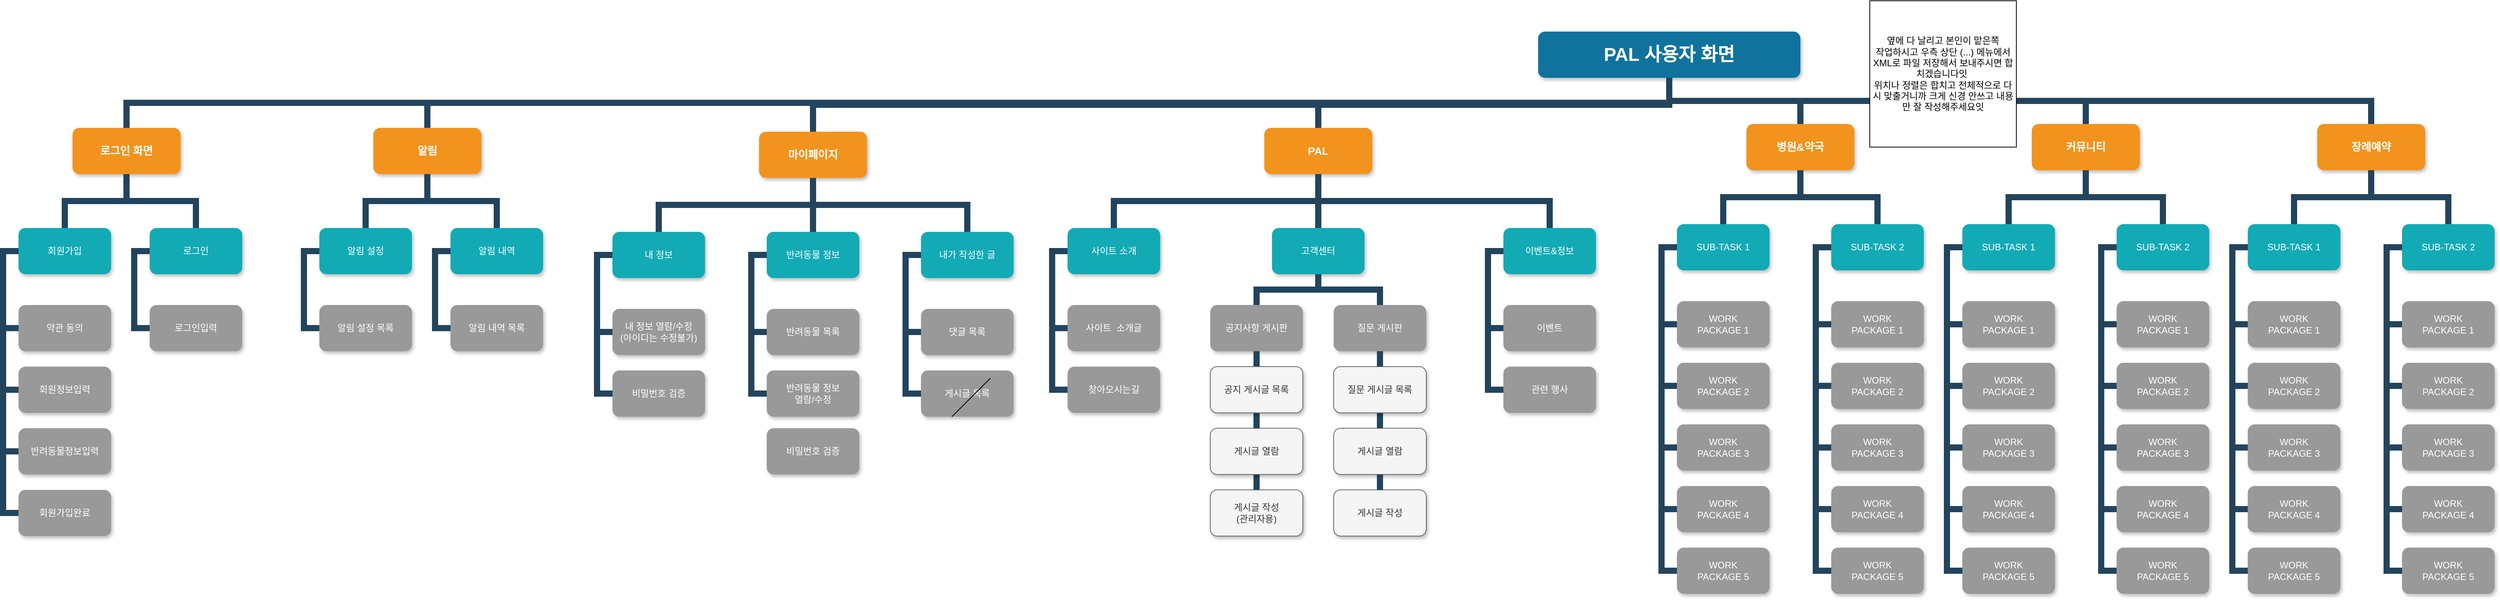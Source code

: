 <mxfile version="24.4.13" type="github">
  <diagram name="Page-1" id="64c3da0e-402f-94eb-ee01-a36477274f13">
    <mxGraphModel dx="4049" dy="1137" grid="1" gridSize="10" guides="1" tooltips="1" connect="1" arrows="1" fold="1" page="1" pageScale="1" pageWidth="2000" pageHeight="1000" background="none" math="0" shadow="0">
      <root>
        <mxCell id="0" />
        <mxCell id="1" parent="0" />
        <mxCell id="2" value="PAL 사용자 화면" style="whiteSpace=wrap;rounded=1;shadow=1;fillColor=#10739E;strokeColor=none;fontColor=#FFFFFF;fontStyle=1;fontSize=24" parent="1" vertex="1">
          <mxGeometry x="1000" y="50" width="340" height="60" as="geometry" />
        </mxCell>
        <mxCell id="3" value="알림" style="whiteSpace=wrap;rounded=1;fillColor=#F2931E;strokeColor=none;shadow=1;fontColor=#FFFFFF;fontStyle=1;fontSize=14" parent="1" vertex="1">
          <mxGeometry x="-510" y="175.0" width="140" height="60" as="geometry" />
        </mxCell>
        <mxCell id="4" value="PAL" style="whiteSpace=wrap;rounded=1;fillColor=#F2931E;strokeColor=none;shadow=1;fontColor=#FFFFFF;fontStyle=1;fontSize=14" parent="1" vertex="1">
          <mxGeometry x="645" y="175.0" width="140" height="60" as="geometry" />
        </mxCell>
        <mxCell id="5" value="마이페이지" style="whiteSpace=wrap;rounded=1;fillColor=#F2931E;strokeColor=none;shadow=1;fontColor=#FFFFFF;fontStyle=1;fontSize=14" parent="1" vertex="1">
          <mxGeometry x="-10" y="180.0" width="140" height="60" as="geometry" />
        </mxCell>
        <mxCell id="6" value="병원&amp;약국" style="whiteSpace=wrap;rounded=1;fillColor=#F2931E;strokeColor=none;shadow=1;fontColor=#FFFFFF;fontStyle=1;fontSize=14" parent="1" vertex="1">
          <mxGeometry x="1270" y="170.0" width="140" height="60" as="geometry" />
        </mxCell>
        <mxCell id="7" value="커뮤니티" style="whiteSpace=wrap;rounded=1;fillColor=#F2931E;strokeColor=none;shadow=1;fontColor=#FFFFFF;fontStyle=1;fontSize=14" parent="1" vertex="1">
          <mxGeometry x="1640" y="170.0" width="140" height="60" as="geometry" />
        </mxCell>
        <mxCell id="8" value="장례예약" style="whiteSpace=wrap;rounded=1;fillColor=#F2931E;strokeColor=none;shadow=1;fontColor=#FFFFFF;fontStyle=1;fontSize=14" parent="1" vertex="1">
          <mxGeometry x="2010" y="170.0" width="140" height="60" as="geometry" />
        </mxCell>
        <mxCell id="10" value="알림 설정" style="whiteSpace=wrap;rounded=1;fillColor=#12AAB5;strokeColor=none;shadow=1;fontColor=#FFFFFF;" parent="1" vertex="1">
          <mxGeometry x="-580" y="305.0" width="120" height="60" as="geometry" />
        </mxCell>
        <mxCell id="12" value="알림 내역" style="whiteSpace=wrap;rounded=1;fillColor=#12AAB5;strokeColor=none;shadow=1;fontColor=#FFFFFF;" parent="1" vertex="1">
          <mxGeometry x="-410" y="305.0" width="120" height="60" as="geometry" />
        </mxCell>
        <mxCell id="23" value="알림 설정 목록" style="whiteSpace=wrap;rounded=1;fillColor=#999999;strokeColor=none;shadow=1;fontColor=#FFFFFF;fontStyle=0" parent="1" vertex="1">
          <mxGeometry x="-580" y="405.0" width="120" height="60" as="geometry" />
        </mxCell>
        <mxCell id="38" value="알림 내역 목록" style="whiteSpace=wrap;rounded=1;fillColor=#999999;strokeColor=none;shadow=1;fontColor=#FFFFFF;fontStyle=0" parent="1" vertex="1">
          <mxGeometry x="-410.0" y="405.0" width="120" height="60" as="geometry" />
        </mxCell>
        <mxCell id="43" value="사이트 소개" style="whiteSpace=wrap;rounded=1;fillColor=#12AAB5;strokeColor=none;shadow=1;fontColor=#FFFFFF;" parent="1" vertex="1">
          <mxGeometry x="390.0" y="305.0" width="120" height="60" as="geometry" />
        </mxCell>
        <mxCell id="4oqqYdqps3x5YQkpSLWu-276" style="edgeStyle=elbowEdgeStyle;rounded=0;orthogonalLoop=1;jettySize=auto;html=1;exitX=0.5;exitY=1;exitDx=0;exitDy=0;entryX=0.5;entryY=0;entryDx=0;entryDy=0;fontSize=11;startSize=8;endSize=8;strokeColor=#23445D;strokeWidth=8;align=center;verticalAlign=middle;fontFamily=Helvetica;fontColor=#000000;labelBackgroundColor=default;elbow=vertical;endArrow=none;endFill=0;" edge="1" parent="1" source="44" target="50">
          <mxGeometry relative="1" as="geometry" />
        </mxCell>
        <mxCell id="44" value="고객센터" style="whiteSpace=wrap;rounded=1;fillColor=#12AAB5;strokeColor=none;shadow=1;fontColor=#FFFFFF;" parent="1" vertex="1">
          <mxGeometry x="655.0" y="305.0" width="120" height="60" as="geometry" />
        </mxCell>
        <mxCell id="45" value="사이트  소개글" style="whiteSpace=wrap;rounded=1;fillColor=#999999;strokeColor=none;shadow=1;fontColor=#FFFFFF;fontStyle=0" parent="1" vertex="1">
          <mxGeometry x="390.0" y="405.0" width="120" height="60" as="geometry" />
        </mxCell>
        <mxCell id="46" value="찾아오시는길" style="whiteSpace=wrap;rounded=1;fillColor=#999999;strokeColor=none;shadow=1;fontColor=#FFFFFF;fontStyle=0" parent="1" vertex="1">
          <mxGeometry x="390.0" y="485.0" width="120" height="60" as="geometry" />
        </mxCell>
        <mxCell id="50" value="공지사항 게시판" style="whiteSpace=wrap;rounded=1;fillColor=#999999;strokeColor=none;shadow=1;fontColor=#FFFFFF;fontStyle=0" parent="1" vertex="1">
          <mxGeometry x="575.0" y="405.0" width="120" height="60" as="geometry" />
        </mxCell>
        <mxCell id="52" value="게시글 작성&#xa;(관리자용)" style="whiteSpace=wrap;rounded=1;fillColor=#f5f5f5;strokeColor=#666666;shadow=1;fontColor=#333333;fontStyle=0" parent="1" vertex="1">
          <mxGeometry x="575.0" y="645.0" width="120" height="60" as="geometry" />
        </mxCell>
        <mxCell id="103" value="" style="edgeStyle=elbowEdgeStyle;elbow=vertical;rounded=0;fontColor=#000000;endArrow=none;endFill=0;strokeWidth=8;strokeColor=#23445D;" parent="1" source="3" target="10" edge="1">
          <mxGeometry width="100" height="100" relative="1" as="geometry">
            <mxPoint x="-450" y="295" as="sourcePoint" />
            <mxPoint x="-350" y="195" as="targetPoint" />
          </mxGeometry>
        </mxCell>
        <mxCell id="104" value="" style="edgeStyle=elbowEdgeStyle;elbow=vertical;rounded=0;fontColor=#000000;endArrow=none;endFill=0;strokeWidth=8;strokeColor=#23445D;" parent="1" source="3" target="12" edge="1">
          <mxGeometry width="100" height="100" relative="1" as="geometry">
            <mxPoint x="-110" y="295" as="sourcePoint" />
            <mxPoint x="-10" y="195" as="targetPoint" />
          </mxGeometry>
        </mxCell>
        <mxCell id="105" value="" style="edgeStyle=elbowEdgeStyle;elbow=horizontal;rounded=0;fontColor=#000000;endArrow=none;endFill=0;strokeWidth=8;strokeColor=#23445D;" parent="1" source="10" target="23" edge="1">
          <mxGeometry width="100" height="100" relative="1" as="geometry">
            <mxPoint x="-640" y="485" as="sourcePoint" />
            <mxPoint x="-540" y="385" as="targetPoint" />
            <Array as="points">
              <mxPoint x="-600" y="385" />
            </Array>
          </mxGeometry>
        </mxCell>
        <mxCell id="111" value="" style="edgeStyle=elbowEdgeStyle;elbow=horizontal;rounded=0;fontColor=#000000;endArrow=none;endFill=0;strokeWidth=8;strokeColor=#23445D;exitX=0;exitY=0.5;exitDx=0;exitDy=0;" parent="1" target="38" edge="1" source="12">
          <mxGeometry width="100" height="100" relative="1" as="geometry">
            <mxPoint x="-420" y="335.0" as="sourcePoint" />
            <mxPoint x="-420" y="435.0" as="targetPoint" />
            <Array as="points">
              <mxPoint x="-430" y="385" />
            </Array>
          </mxGeometry>
        </mxCell>
        <mxCell id="116" value="" style="edgeStyle=elbowEdgeStyle;elbow=vertical;rounded=0;fontColor=#000000;endArrow=none;endFill=0;strokeWidth=8;strokeColor=#23445D;" parent="1" source="4" target="43" edge="1">
          <mxGeometry width="100" height="100" relative="1" as="geometry">
            <mxPoint x="190" y="245.0" as="sourcePoint" />
            <mxPoint x="90" y="315" as="targetPoint" />
          </mxGeometry>
        </mxCell>
        <mxCell id="117" value="" style="edgeStyle=elbowEdgeStyle;elbow=vertical;rounded=0;fontColor=#000000;endArrow=none;endFill=0;strokeWidth=8;strokeColor=#23445D;" parent="1" source="4" target="44" edge="1">
          <mxGeometry width="100" height="100" relative="1" as="geometry">
            <mxPoint x="190" y="245.0" as="sourcePoint" />
            <mxPoint x="290" y="315" as="targetPoint" />
          </mxGeometry>
        </mxCell>
        <mxCell id="118" value="" style="edgeStyle=elbowEdgeStyle;elbow=horizontal;rounded=0;fontColor=#000000;endArrow=none;endFill=0;strokeWidth=8;strokeColor=#23445D;" parent="1" source="43" target="45" edge="1">
          <mxGeometry width="100" height="100" relative="1" as="geometry">
            <mxPoint x="370" y="335.0" as="sourcePoint" />
            <mxPoint x="380.0" y="435" as="targetPoint" />
            <Array as="points">
              <mxPoint x="370" y="385" />
            </Array>
          </mxGeometry>
        </mxCell>
        <mxCell id="119" value="" style="edgeStyle=elbowEdgeStyle;elbow=horizontal;rounded=0;fontColor=#000000;endArrow=none;endFill=0;strokeWidth=8;strokeColor=#23445D;" parent="1" source="43" target="46" edge="1">
          <mxGeometry width="100" height="100" relative="1" as="geometry">
            <mxPoint x="380" y="335" as="sourcePoint" />
            <mxPoint x="380.0" y="515" as="targetPoint" />
            <Array as="points">
              <mxPoint x="370" y="425" />
            </Array>
          </mxGeometry>
        </mxCell>
        <mxCell id="133" value="SUB-TASK 1" style="whiteSpace=wrap;rounded=1;fillColor=#12AAB5;strokeColor=none;shadow=1;fontColor=#FFFFFF;" parent="1" vertex="1">
          <mxGeometry x="1180.0" y="300.0" width="120" height="60" as="geometry" />
        </mxCell>
        <mxCell id="134" value="SUB-TASK 2" style="whiteSpace=wrap;rounded=1;fillColor=#12AAB5;strokeColor=none;shadow=1;fontColor=#FFFFFF;" parent="1" vertex="1">
          <mxGeometry x="1380.0" y="300.0" width="120" height="60" as="geometry" />
        </mxCell>
        <mxCell id="135" value="WORK&#xa;PACKAGE 1" style="whiteSpace=wrap;rounded=1;fillColor=#999999;strokeColor=none;shadow=1;fontColor=#FFFFFF;fontStyle=0" parent="1" vertex="1">
          <mxGeometry x="1180.0" y="400.0" width="120" height="60" as="geometry" />
        </mxCell>
        <mxCell id="136" value="WORK&#xa;PACKAGE 2" style="whiteSpace=wrap;rounded=1;fillColor=#999999;strokeColor=none;shadow=1;fontColor=#FFFFFF;fontStyle=0" parent="1" vertex="1">
          <mxGeometry x="1180" y="480.0" width="120" height="60" as="geometry" />
        </mxCell>
        <mxCell id="137" value="WORK&#xa;PACKAGE 3" style="whiteSpace=wrap;rounded=1;fillColor=#999999;strokeColor=none;shadow=1;fontColor=#FFFFFF;fontStyle=0" parent="1" vertex="1">
          <mxGeometry x="1180.0" y="560.0" width="120" height="60" as="geometry" />
        </mxCell>
        <mxCell id="138" value="WORK&#xa;PACKAGE 4" style="whiteSpace=wrap;rounded=1;fillColor=#999999;strokeColor=none;shadow=1;fontColor=#FFFFFF;fontStyle=0" parent="1" vertex="1">
          <mxGeometry x="1180" y="640.0" width="120" height="60" as="geometry" />
        </mxCell>
        <mxCell id="139" value="WORK&#xa;PACKAGE 5" style="whiteSpace=wrap;rounded=1;fillColor=#999999;strokeColor=none;shadow=1;fontColor=#FFFFFF;fontStyle=0" parent="1" vertex="1">
          <mxGeometry x="1180" y="720.0" width="120" height="60" as="geometry" />
        </mxCell>
        <mxCell id="140" value="WORK&#xa;PACKAGE 1" style="whiteSpace=wrap;rounded=1;fillColor=#999999;strokeColor=none;shadow=1;fontColor=#FFFFFF;fontStyle=0" parent="1" vertex="1">
          <mxGeometry x="1380.0" y="400.0" width="120" height="60" as="geometry" />
        </mxCell>
        <mxCell id="141" value="WORK&#xa;PACKAGE 2" style="whiteSpace=wrap;rounded=1;fillColor=#999999;strokeColor=none;shadow=1;fontColor=#FFFFFF;fontStyle=0" parent="1" vertex="1">
          <mxGeometry x="1380.0" y="480.0" width="120" height="60" as="geometry" />
        </mxCell>
        <mxCell id="142" value="WORK&#xa;PACKAGE 3" style="whiteSpace=wrap;rounded=1;fillColor=#999999;strokeColor=none;shadow=1;fontColor=#FFFFFF;fontStyle=0" parent="1" vertex="1">
          <mxGeometry x="1380.0" y="560.0" width="120" height="60" as="geometry" />
        </mxCell>
        <mxCell id="143" value="WORK&#xa;PACKAGE 4" style="whiteSpace=wrap;rounded=1;fillColor=#999999;strokeColor=none;shadow=1;fontColor=#FFFFFF;fontStyle=0" parent="1" vertex="1">
          <mxGeometry x="1380.0" y="640.0" width="120" height="60" as="geometry" />
        </mxCell>
        <mxCell id="144" value="WORK&#xa;PACKAGE 5" style="whiteSpace=wrap;rounded=1;fillColor=#999999;strokeColor=none;shadow=1;fontColor=#FFFFFF;fontStyle=0" parent="1" vertex="1">
          <mxGeometry x="1380.0" y="720.0" width="120" height="60" as="geometry" />
        </mxCell>
        <mxCell id="145" value="" style="edgeStyle=elbowEdgeStyle;elbow=horizontal;rounded=0;fontColor=#000000;endArrow=none;endFill=0;strokeWidth=8;strokeColor=#23445D;" parent="1" source="133" target="135" edge="1">
          <mxGeometry width="100" height="100" relative="1" as="geometry">
            <mxPoint x="1160" y="330.0" as="sourcePoint" />
            <mxPoint x="1170.0" y="430" as="targetPoint" />
            <Array as="points">
              <mxPoint x="1160" y="380" />
            </Array>
          </mxGeometry>
        </mxCell>
        <mxCell id="146" value="" style="edgeStyle=elbowEdgeStyle;elbow=horizontal;rounded=0;fontColor=#000000;endArrow=none;endFill=0;strokeWidth=8;strokeColor=#23445D;" parent="1" source="133" target="136" edge="1">
          <mxGeometry width="100" height="100" relative="1" as="geometry">
            <mxPoint x="1170" y="330" as="sourcePoint" />
            <mxPoint x="1170.0" y="510" as="targetPoint" />
            <Array as="points">
              <mxPoint x="1160" y="420" />
            </Array>
          </mxGeometry>
        </mxCell>
        <mxCell id="147" value="" style="edgeStyle=elbowEdgeStyle;elbow=horizontal;rounded=0;fontColor=#000000;endArrow=none;endFill=0;strokeWidth=8;strokeColor=#23445D;" parent="1" source="133" target="139" edge="1">
          <mxGeometry width="100" height="100" relative="1" as="geometry">
            <mxPoint x="1170" y="330" as="sourcePoint" />
            <mxPoint x="1170" y="750" as="targetPoint" />
            <Array as="points">
              <mxPoint x="1160" y="550" />
            </Array>
          </mxGeometry>
        </mxCell>
        <mxCell id="148" value="" style="edgeStyle=elbowEdgeStyle;elbow=horizontal;rounded=0;fontColor=#000000;endArrow=none;endFill=0;strokeWidth=8;strokeColor=#23445D;" parent="1" source="133" target="138" edge="1">
          <mxGeometry width="100" height="100" relative="1" as="geometry">
            <mxPoint x="1170" y="330" as="sourcePoint" />
            <mxPoint x="1170" y="670" as="targetPoint" />
            <Array as="points">
              <mxPoint x="1160" y="500" />
            </Array>
          </mxGeometry>
        </mxCell>
        <mxCell id="149" value="" style="edgeStyle=elbowEdgeStyle;elbow=horizontal;rounded=0;fontColor=#000000;endArrow=none;endFill=0;strokeWidth=8;strokeColor=#23445D;" parent="1" source="133" target="137" edge="1">
          <mxGeometry width="100" height="100" relative="1" as="geometry">
            <mxPoint x="1170" y="330" as="sourcePoint" />
            <mxPoint x="1170.0" y="590" as="targetPoint" />
            <Array as="points">
              <mxPoint x="1160" y="470" />
            </Array>
          </mxGeometry>
        </mxCell>
        <mxCell id="150" value="" style="edgeStyle=elbowEdgeStyle;elbow=horizontal;rounded=0;fontColor=#000000;endArrow=none;endFill=0;strokeWidth=8;strokeColor=#23445D;" parent="1" source="134" target="140" edge="1">
          <mxGeometry width="100" height="100" relative="1" as="geometry">
            <mxPoint x="1350" y="330.0" as="sourcePoint" />
            <mxPoint x="1360.0" y="430" as="targetPoint" />
            <Array as="points">
              <mxPoint x="1360" y="380" />
            </Array>
          </mxGeometry>
        </mxCell>
        <mxCell id="151" value="" style="edgeStyle=elbowEdgeStyle;elbow=horizontal;rounded=0;fontColor=#000000;endArrow=none;endFill=0;strokeWidth=8;strokeColor=#23445D;" parent="1" source="134" target="141" edge="1">
          <mxGeometry width="100" height="100" relative="1" as="geometry">
            <mxPoint x="1360" y="330" as="sourcePoint" />
            <mxPoint x="1360.0" y="510" as="targetPoint" />
            <Array as="points">
              <mxPoint x="1360" y="420" />
            </Array>
          </mxGeometry>
        </mxCell>
        <mxCell id="152" value="" style="edgeStyle=elbowEdgeStyle;elbow=horizontal;rounded=0;fontColor=#000000;endArrow=none;endFill=0;strokeWidth=8;strokeColor=#23445D;" parent="1" source="134" target="144" edge="1">
          <mxGeometry width="100" height="100" relative="1" as="geometry">
            <mxPoint x="1360" y="330" as="sourcePoint" />
            <mxPoint x="1360" y="750" as="targetPoint" />
            <Array as="points">
              <mxPoint x="1360" y="540" />
            </Array>
          </mxGeometry>
        </mxCell>
        <mxCell id="153" value="" style="edgeStyle=elbowEdgeStyle;elbow=horizontal;rounded=0;fontColor=#000000;endArrow=none;endFill=0;strokeWidth=8;strokeColor=#23445D;" parent="1" source="134" target="143" edge="1">
          <mxGeometry width="100" height="100" relative="1" as="geometry">
            <mxPoint x="1360" y="330" as="sourcePoint" />
            <mxPoint x="1360" y="670" as="targetPoint" />
            <Array as="points">
              <mxPoint x="1360" y="500" />
            </Array>
          </mxGeometry>
        </mxCell>
        <mxCell id="154" value="" style="edgeStyle=elbowEdgeStyle;elbow=horizontal;rounded=0;fontColor=#000000;endArrow=none;endFill=0;strokeWidth=8;strokeColor=#23445D;" parent="1" source="134" target="142" edge="1">
          <mxGeometry width="100" height="100" relative="1" as="geometry">
            <mxPoint x="1360" y="330" as="sourcePoint" />
            <mxPoint x="1360.0" y="590" as="targetPoint" />
            <Array as="points">
              <mxPoint x="1360" y="470" />
            </Array>
          </mxGeometry>
        </mxCell>
        <mxCell id="155" value="SUB-TASK 1" style="whiteSpace=wrap;rounded=1;fillColor=#12AAB5;strokeColor=none;shadow=1;fontColor=#FFFFFF;" parent="1" vertex="1">
          <mxGeometry x="1550.0" y="300.0" width="120" height="60" as="geometry" />
        </mxCell>
        <mxCell id="156" value="SUB-TASK 2" style="whiteSpace=wrap;rounded=1;fillColor=#12AAB5;strokeColor=none;shadow=1;fontColor=#FFFFFF;" parent="1" vertex="1">
          <mxGeometry x="1750.0" y="300.0" width="120" height="60" as="geometry" />
        </mxCell>
        <mxCell id="157" value="WORK&#xa;PACKAGE 1" style="whiteSpace=wrap;rounded=1;fillColor=#999999;strokeColor=none;shadow=1;fontColor=#FFFFFF;fontStyle=0" parent="1" vertex="1">
          <mxGeometry x="1550.0" y="400.0" width="120" height="60" as="geometry" />
        </mxCell>
        <mxCell id="158" value="WORK&#xa;PACKAGE 2" style="whiteSpace=wrap;rounded=1;fillColor=#999999;strokeColor=none;shadow=1;fontColor=#FFFFFF;fontStyle=0" parent="1" vertex="1">
          <mxGeometry x="1550" y="480.0" width="120" height="60" as="geometry" />
        </mxCell>
        <mxCell id="159" value="WORK&#xa;PACKAGE 3" style="whiteSpace=wrap;rounded=1;fillColor=#999999;strokeColor=none;shadow=1;fontColor=#FFFFFF;fontStyle=0" parent="1" vertex="1">
          <mxGeometry x="1550.0" y="560.0" width="120" height="60" as="geometry" />
        </mxCell>
        <mxCell id="160" value="WORK&#xa;PACKAGE 4" style="whiteSpace=wrap;rounded=1;fillColor=#999999;strokeColor=none;shadow=1;fontColor=#FFFFFF;fontStyle=0" parent="1" vertex="1">
          <mxGeometry x="1550" y="640.0" width="120" height="60" as="geometry" />
        </mxCell>
        <mxCell id="161" value="WORK&#xa;PACKAGE 5" style="whiteSpace=wrap;rounded=1;fillColor=#999999;strokeColor=none;shadow=1;fontColor=#FFFFFF;fontStyle=0" parent="1" vertex="1">
          <mxGeometry x="1550" y="720.0" width="120" height="60" as="geometry" />
        </mxCell>
        <mxCell id="162" value="WORK&#xa;PACKAGE 1" style="whiteSpace=wrap;rounded=1;fillColor=#999999;strokeColor=none;shadow=1;fontColor=#FFFFFF;fontStyle=0" parent="1" vertex="1">
          <mxGeometry x="1750.0" y="400.0" width="120" height="60" as="geometry" />
        </mxCell>
        <mxCell id="163" value="WORK&#xa;PACKAGE 2" style="whiteSpace=wrap;rounded=1;fillColor=#999999;strokeColor=none;shadow=1;fontColor=#FFFFFF;fontStyle=0" parent="1" vertex="1">
          <mxGeometry x="1750.0" y="480.0" width="120" height="60" as="geometry" />
        </mxCell>
        <mxCell id="164" value="WORK&#xa;PACKAGE 3" style="whiteSpace=wrap;rounded=1;fillColor=#999999;strokeColor=none;shadow=1;fontColor=#FFFFFF;fontStyle=0" parent="1" vertex="1">
          <mxGeometry x="1750.0" y="560.0" width="120" height="60" as="geometry" />
        </mxCell>
        <mxCell id="165" value="WORK&#xa;PACKAGE 4" style="whiteSpace=wrap;rounded=1;fillColor=#999999;strokeColor=none;shadow=1;fontColor=#FFFFFF;fontStyle=0" parent="1" vertex="1">
          <mxGeometry x="1750.0" y="640.0" width="120" height="60" as="geometry" />
        </mxCell>
        <mxCell id="166" value="WORK&#xa;PACKAGE 5" style="whiteSpace=wrap;rounded=1;fillColor=#999999;strokeColor=none;shadow=1;fontColor=#FFFFFF;fontStyle=0" parent="1" vertex="1">
          <mxGeometry x="1750.0" y="720.0" width="120" height="60" as="geometry" />
        </mxCell>
        <mxCell id="167" value="" style="edgeStyle=elbowEdgeStyle;elbow=horizontal;rounded=0;fontColor=#000000;endArrow=none;endFill=0;strokeWidth=8;strokeColor=#23445D;" parent="1" source="155" target="157" edge="1">
          <mxGeometry width="100" height="100" relative="1" as="geometry">
            <mxPoint x="1530" y="330.0" as="sourcePoint" />
            <mxPoint x="1540.0" y="430.0" as="targetPoint" />
            <Array as="points">
              <mxPoint x="1530" y="380.0" />
            </Array>
          </mxGeometry>
        </mxCell>
        <mxCell id="168" value="" style="edgeStyle=elbowEdgeStyle;elbow=horizontal;rounded=0;fontColor=#000000;endArrow=none;endFill=0;strokeWidth=8;strokeColor=#23445D;" parent="1" source="155" target="158" edge="1">
          <mxGeometry width="100" height="100" relative="1" as="geometry">
            <mxPoint x="1540" y="330.0" as="sourcePoint" />
            <mxPoint x="1540.0" y="510.0" as="targetPoint" />
            <Array as="points">
              <mxPoint x="1530" y="420.0" />
            </Array>
          </mxGeometry>
        </mxCell>
        <mxCell id="169" value="" style="edgeStyle=elbowEdgeStyle;elbow=horizontal;rounded=0;fontColor=#000000;endArrow=none;endFill=0;strokeWidth=8;strokeColor=#23445D;" parent="1" source="155" target="161" edge="1">
          <mxGeometry width="100" height="100" relative="1" as="geometry">
            <mxPoint x="1540" y="330.0" as="sourcePoint" />
            <mxPoint x="1540" y="750.0" as="targetPoint" />
            <Array as="points">
              <mxPoint x="1530" y="550.0" />
            </Array>
          </mxGeometry>
        </mxCell>
        <mxCell id="170" value="" style="edgeStyle=elbowEdgeStyle;elbow=horizontal;rounded=0;fontColor=#000000;endArrow=none;endFill=0;strokeWidth=8;strokeColor=#23445D;" parent="1" source="155" target="160" edge="1">
          <mxGeometry width="100" height="100" relative="1" as="geometry">
            <mxPoint x="1540" y="330.0" as="sourcePoint" />
            <mxPoint x="1540" y="670.0" as="targetPoint" />
            <Array as="points">
              <mxPoint x="1530" y="500.0" />
            </Array>
          </mxGeometry>
        </mxCell>
        <mxCell id="171" value="" style="edgeStyle=elbowEdgeStyle;elbow=horizontal;rounded=0;fontColor=#000000;endArrow=none;endFill=0;strokeWidth=8;strokeColor=#23445D;" parent="1" source="155" target="159" edge="1">
          <mxGeometry width="100" height="100" relative="1" as="geometry">
            <mxPoint x="1540" y="330.0" as="sourcePoint" />
            <mxPoint x="1540.0" y="590.0" as="targetPoint" />
            <Array as="points">
              <mxPoint x="1530" y="470.0" />
            </Array>
          </mxGeometry>
        </mxCell>
        <mxCell id="172" value="" style="edgeStyle=elbowEdgeStyle;elbow=horizontal;rounded=0;fontColor=#000000;endArrow=none;endFill=0;strokeWidth=8;strokeColor=#23445D;" parent="1" source="156" target="162" edge="1">
          <mxGeometry width="100" height="100" relative="1" as="geometry">
            <mxPoint x="1720" y="330.0" as="sourcePoint" />
            <mxPoint x="1730.0" y="430.0" as="targetPoint" />
            <Array as="points">
              <mxPoint x="1730" y="380.0" />
            </Array>
          </mxGeometry>
        </mxCell>
        <mxCell id="173" value="" style="edgeStyle=elbowEdgeStyle;elbow=horizontal;rounded=0;fontColor=#000000;endArrow=none;endFill=0;strokeWidth=8;strokeColor=#23445D;" parent="1" source="156" target="163" edge="1">
          <mxGeometry width="100" height="100" relative="1" as="geometry">
            <mxPoint x="1730" y="330.0" as="sourcePoint" />
            <mxPoint x="1730.0" y="510.0" as="targetPoint" />
            <Array as="points">
              <mxPoint x="1730" y="420.0" />
            </Array>
          </mxGeometry>
        </mxCell>
        <mxCell id="174" value="" style="edgeStyle=elbowEdgeStyle;elbow=horizontal;rounded=0;fontColor=#000000;endArrow=none;endFill=0;strokeWidth=8;strokeColor=#23445D;" parent="1" source="156" target="166" edge="1">
          <mxGeometry width="100" height="100" relative="1" as="geometry">
            <mxPoint x="1730" y="330.0" as="sourcePoint" />
            <mxPoint x="1730" y="750.0" as="targetPoint" />
            <Array as="points">
              <mxPoint x="1730" y="540.0" />
            </Array>
          </mxGeometry>
        </mxCell>
        <mxCell id="175" value="" style="edgeStyle=elbowEdgeStyle;elbow=horizontal;rounded=0;fontColor=#000000;endArrow=none;endFill=0;strokeWidth=8;strokeColor=#23445D;" parent="1" source="156" target="165" edge="1">
          <mxGeometry width="100" height="100" relative="1" as="geometry">
            <mxPoint x="1730" y="330.0" as="sourcePoint" />
            <mxPoint x="1730" y="670.0" as="targetPoint" />
            <Array as="points">
              <mxPoint x="1730" y="500.0" />
            </Array>
          </mxGeometry>
        </mxCell>
        <mxCell id="176" value="" style="edgeStyle=elbowEdgeStyle;elbow=horizontal;rounded=0;fontColor=#000000;endArrow=none;endFill=0;strokeWidth=8;strokeColor=#23445D;" parent="1" source="156" target="164" edge="1">
          <mxGeometry width="100" height="100" relative="1" as="geometry">
            <mxPoint x="1730" y="330.0" as="sourcePoint" />
            <mxPoint x="1730.0" y="590.0" as="targetPoint" />
            <Array as="points">
              <mxPoint x="1730" y="470.0" />
            </Array>
          </mxGeometry>
        </mxCell>
        <mxCell id="177" value="SUB-TASK 1" style="whiteSpace=wrap;rounded=1;fillColor=#12AAB5;strokeColor=none;shadow=1;fontColor=#FFFFFF;" parent="1" vertex="1">
          <mxGeometry x="1920.0" y="300.0" width="120" height="60" as="geometry" />
        </mxCell>
        <mxCell id="178" value="SUB-TASK 2" style="whiteSpace=wrap;rounded=1;fillColor=#12AAB5;strokeColor=none;shadow=1;fontColor=#FFFFFF;" parent="1" vertex="1">
          <mxGeometry x="2120" y="300.0" width="120" height="60" as="geometry" />
        </mxCell>
        <mxCell id="179" value="WORK&#xa;PACKAGE 1" style="whiteSpace=wrap;rounded=1;fillColor=#999999;strokeColor=none;shadow=1;fontColor=#FFFFFF;fontStyle=0" parent="1" vertex="1">
          <mxGeometry x="1920.0" y="400.0" width="120" height="60" as="geometry" />
        </mxCell>
        <mxCell id="180" value="WORK&#xa;PACKAGE 2" style="whiteSpace=wrap;rounded=1;fillColor=#999999;strokeColor=none;shadow=1;fontColor=#FFFFFF;fontStyle=0" parent="1" vertex="1">
          <mxGeometry x="1920" y="480.0" width="120" height="60" as="geometry" />
        </mxCell>
        <mxCell id="181" value="WORK&#xa;PACKAGE 3" style="whiteSpace=wrap;rounded=1;fillColor=#999999;strokeColor=none;shadow=1;fontColor=#FFFFFF;fontStyle=0" parent="1" vertex="1">
          <mxGeometry x="1920.0" y="560.0" width="120" height="60" as="geometry" />
        </mxCell>
        <mxCell id="182" value="WORK&#xa;PACKAGE 4" style="whiteSpace=wrap;rounded=1;fillColor=#999999;strokeColor=none;shadow=1;fontColor=#FFFFFF;fontStyle=0" parent="1" vertex="1">
          <mxGeometry x="1920" y="640.0" width="120" height="60" as="geometry" />
        </mxCell>
        <mxCell id="183" value="WORK&#xa;PACKAGE 5" style="whiteSpace=wrap;rounded=1;fillColor=#999999;strokeColor=none;shadow=1;fontColor=#FFFFFF;fontStyle=0" parent="1" vertex="1">
          <mxGeometry x="1920" y="720.0" width="120" height="60" as="geometry" />
        </mxCell>
        <mxCell id="184" value="WORK&#xa;PACKAGE 1" style="whiteSpace=wrap;rounded=1;fillColor=#999999;strokeColor=none;shadow=1;fontColor=#FFFFFF;fontStyle=0" parent="1" vertex="1">
          <mxGeometry x="2120.0" y="400.0" width="120" height="60" as="geometry" />
        </mxCell>
        <mxCell id="185" value="WORK&#xa;PACKAGE 2" style="whiteSpace=wrap;rounded=1;fillColor=#999999;strokeColor=none;shadow=1;fontColor=#FFFFFF;fontStyle=0" parent="1" vertex="1">
          <mxGeometry x="2120.0" y="480.0" width="120" height="60" as="geometry" />
        </mxCell>
        <mxCell id="186" value="WORK&#xa;PACKAGE 3" style="whiteSpace=wrap;rounded=1;fillColor=#999999;strokeColor=none;shadow=1;fontColor=#FFFFFF;fontStyle=0" parent="1" vertex="1">
          <mxGeometry x="2120.0" y="560.0" width="120" height="60" as="geometry" />
        </mxCell>
        <mxCell id="187" value="WORK&#xa;PACKAGE 4" style="whiteSpace=wrap;rounded=1;fillColor=#999999;strokeColor=none;shadow=1;fontColor=#FFFFFF;fontStyle=0" parent="1" vertex="1">
          <mxGeometry x="2120.0" y="640.0" width="120" height="60" as="geometry" />
        </mxCell>
        <mxCell id="188" value="WORK&#xa;PACKAGE 5" style="whiteSpace=wrap;rounded=1;fillColor=#999999;strokeColor=none;shadow=1;fontColor=#FFFFFF;fontStyle=0" parent="1" vertex="1">
          <mxGeometry x="2120" y="720.0" width="120" height="60" as="geometry" />
        </mxCell>
        <mxCell id="189" value="" style="edgeStyle=elbowEdgeStyle;elbow=horizontal;rounded=0;fontColor=#000000;endArrow=none;endFill=0;strokeWidth=8;strokeColor=#23445D;" parent="1" source="177" target="179" edge="1">
          <mxGeometry width="100" height="100" relative="1" as="geometry">
            <mxPoint x="1900" y="330.0" as="sourcePoint" />
            <mxPoint x="1910.0" y="430.0" as="targetPoint" />
            <Array as="points">
              <mxPoint x="1900" y="380.0" />
            </Array>
          </mxGeometry>
        </mxCell>
        <mxCell id="190" value="" style="edgeStyle=elbowEdgeStyle;elbow=horizontal;rounded=0;fontColor=#000000;endArrow=none;endFill=0;strokeWidth=8;strokeColor=#23445D;" parent="1" source="177" target="180" edge="1">
          <mxGeometry width="100" height="100" relative="1" as="geometry">
            <mxPoint x="1910" y="330.0" as="sourcePoint" />
            <mxPoint x="1910.0" y="510.0" as="targetPoint" />
            <Array as="points">
              <mxPoint x="1900" y="420.0" />
            </Array>
          </mxGeometry>
        </mxCell>
        <mxCell id="191" value="" style="edgeStyle=elbowEdgeStyle;elbow=horizontal;rounded=0;fontColor=#000000;endArrow=none;endFill=0;strokeWidth=8;strokeColor=#23445D;" parent="1" source="177" target="183" edge="1">
          <mxGeometry width="100" height="100" relative="1" as="geometry">
            <mxPoint x="1910" y="330.0" as="sourcePoint" />
            <mxPoint x="1910" y="750.0" as="targetPoint" />
            <Array as="points">
              <mxPoint x="1900" y="550.0" />
            </Array>
          </mxGeometry>
        </mxCell>
        <mxCell id="192" value="" style="edgeStyle=elbowEdgeStyle;elbow=horizontal;rounded=0;fontColor=#000000;endArrow=none;endFill=0;strokeWidth=8;strokeColor=#23445D;" parent="1" source="177" target="182" edge="1">
          <mxGeometry width="100" height="100" relative="1" as="geometry">
            <mxPoint x="1910" y="330.0" as="sourcePoint" />
            <mxPoint x="1910" y="670.0" as="targetPoint" />
            <Array as="points">
              <mxPoint x="1900" y="500.0" />
            </Array>
          </mxGeometry>
        </mxCell>
        <mxCell id="193" value="" style="edgeStyle=elbowEdgeStyle;elbow=horizontal;rounded=0;fontColor=#000000;endArrow=none;endFill=0;strokeWidth=8;strokeColor=#23445D;" parent="1" source="177" target="181" edge="1">
          <mxGeometry width="100" height="100" relative="1" as="geometry">
            <mxPoint x="1910" y="330.0" as="sourcePoint" />
            <mxPoint x="1910.0" y="590.0" as="targetPoint" />
            <Array as="points">
              <mxPoint x="1900" y="470.0" />
            </Array>
          </mxGeometry>
        </mxCell>
        <mxCell id="194" value="" style="edgeStyle=elbowEdgeStyle;elbow=horizontal;rounded=0;fontColor=#000000;endArrow=none;endFill=0;strokeWidth=8;strokeColor=#23445D;" parent="1" source="178" target="184" edge="1">
          <mxGeometry width="100" height="100" relative="1" as="geometry">
            <mxPoint x="2090" y="330.0" as="sourcePoint" />
            <mxPoint x="2100.0" y="430.0" as="targetPoint" />
            <Array as="points">
              <mxPoint x="2100" y="380.0" />
            </Array>
          </mxGeometry>
        </mxCell>
        <mxCell id="195" value="" style="edgeStyle=elbowEdgeStyle;elbow=horizontal;rounded=0;fontColor=#000000;endArrow=none;endFill=0;strokeWidth=8;strokeColor=#23445D;" parent="1" source="178" target="185" edge="1">
          <mxGeometry width="100" height="100" relative="1" as="geometry">
            <mxPoint x="2100" y="330.0" as="sourcePoint" />
            <mxPoint x="2100" y="510.0" as="targetPoint" />
            <Array as="points">
              <mxPoint x="2100" y="420.0" />
            </Array>
          </mxGeometry>
        </mxCell>
        <mxCell id="196" value="" style="edgeStyle=elbowEdgeStyle;elbow=horizontal;rounded=0;fontColor=#000000;endArrow=none;endFill=0;strokeWidth=8;strokeColor=#23445D;" parent="1" source="178" target="188" edge="1">
          <mxGeometry width="100" height="100" relative="1" as="geometry">
            <mxPoint x="2100" y="330.0" as="sourcePoint" />
            <mxPoint x="2100" y="750.0" as="targetPoint" />
            <Array as="points">
              <mxPoint x="2100" y="540.0" />
            </Array>
          </mxGeometry>
        </mxCell>
        <mxCell id="197" value="" style="edgeStyle=elbowEdgeStyle;elbow=horizontal;rounded=0;fontColor=#000000;endArrow=none;endFill=0;strokeWidth=8;strokeColor=#23445D;" parent="1" source="178" target="187" edge="1">
          <mxGeometry width="100" height="100" relative="1" as="geometry">
            <mxPoint x="2100" y="330.0" as="sourcePoint" />
            <mxPoint x="2100" y="670.0" as="targetPoint" />
            <Array as="points">
              <mxPoint x="2100" y="500.0" />
            </Array>
          </mxGeometry>
        </mxCell>
        <mxCell id="198" value="" style="edgeStyle=elbowEdgeStyle;elbow=horizontal;rounded=0;fontColor=#000000;endArrow=none;endFill=0;strokeWidth=8;strokeColor=#23445D;" parent="1" source="178" target="186" edge="1">
          <mxGeometry width="100" height="100" relative="1" as="geometry">
            <mxPoint x="2100" y="330.0" as="sourcePoint" />
            <mxPoint x="2100" y="590.0" as="targetPoint" />
            <Array as="points">
              <mxPoint x="2100" y="470.0" />
            </Array>
          </mxGeometry>
        </mxCell>
        <mxCell id="199" value="내 정보" style="whiteSpace=wrap;rounded=1;fillColor=#12AAB5;strokeColor=none;shadow=1;fontColor=#FFFFFF;" parent="1" vertex="1">
          <mxGeometry x="-200" y="310.0" width="120" height="60" as="geometry" />
        </mxCell>
        <mxCell id="200" value="반려동물 정보" style="whiteSpace=wrap;rounded=1;fillColor=#12AAB5;strokeColor=none;shadow=1;fontColor=#FFFFFF;" parent="1" vertex="1">
          <mxGeometry y="310.0" width="120" height="60" as="geometry" />
        </mxCell>
        <mxCell id="201" value="내 정보 열람/수정&#xa;(아이디는 수정불가)" style="whiteSpace=wrap;rounded=1;fillColor=#999999;strokeColor=none;shadow=1;fontColor=#FFFFFF;fontStyle=0" parent="1" vertex="1">
          <mxGeometry x="-200" y="410.0" width="120" height="60" as="geometry" />
        </mxCell>
        <mxCell id="202" value="비밀번호 검증" style="whiteSpace=wrap;rounded=1;fillColor=#999999;strokeColor=none;shadow=1;fontColor=#FFFFFF;fontStyle=0" parent="1" vertex="1">
          <mxGeometry x="-200" y="490.0" width="120" height="60" as="geometry" />
        </mxCell>
        <mxCell id="206" value="반려동물 목록" style="whiteSpace=wrap;rounded=1;fillColor=#999999;strokeColor=none;shadow=1;fontColor=#FFFFFF;fontStyle=0" parent="1" vertex="1">
          <mxGeometry x="-9.095e-13" y="410.0" width="120" height="60" as="geometry" />
        </mxCell>
        <mxCell id="207" value="반려동물 정보&#xa;열람/수정" style="whiteSpace=wrap;rounded=1;fillColor=#999999;strokeColor=none;shadow=1;fontColor=#FFFFFF;fontStyle=0" parent="1" vertex="1">
          <mxGeometry x="-4.547e-13" y="490.0" width="120" height="60" as="geometry" />
        </mxCell>
        <mxCell id="211" value="" style="edgeStyle=elbowEdgeStyle;elbow=horizontal;rounded=0;fontColor=#000000;endArrow=none;endFill=0;strokeWidth=8;strokeColor=#23445D;" parent="1" source="199" target="201" edge="1">
          <mxGeometry width="100" height="100" relative="1" as="geometry">
            <mxPoint x="-220" y="340.0" as="sourcePoint" />
            <mxPoint x="-210.0" y="440.0" as="targetPoint" />
            <Array as="points">
              <mxPoint x="-220" y="390.0" />
            </Array>
          </mxGeometry>
        </mxCell>
        <mxCell id="212" value="" style="edgeStyle=elbowEdgeStyle;elbow=horizontal;rounded=0;fontColor=#000000;endArrow=none;endFill=0;strokeWidth=8;strokeColor=#23445D;" parent="1" source="199" target="202" edge="1">
          <mxGeometry width="100" height="100" relative="1" as="geometry">
            <mxPoint x="-210" y="340.0" as="sourcePoint" />
            <mxPoint x="-210" y="520.0" as="targetPoint" />
            <Array as="points">
              <mxPoint x="-220" y="430.0" />
            </Array>
          </mxGeometry>
        </mxCell>
        <mxCell id="216" value="" style="edgeStyle=elbowEdgeStyle;elbow=horizontal;rounded=0;fontColor=#000000;endArrow=none;endFill=0;strokeWidth=8;strokeColor=#23445D;" parent="1" source="200" target="206" edge="1">
          <mxGeometry width="100" height="100" relative="1" as="geometry">
            <mxPoint x="-30" y="340.0" as="sourcePoint" />
            <mxPoint x="-20.0" y="440.0" as="targetPoint" />
            <Array as="points">
              <mxPoint x="-20" y="390.0" />
            </Array>
          </mxGeometry>
        </mxCell>
        <mxCell id="217" value="" style="edgeStyle=elbowEdgeStyle;elbow=horizontal;rounded=0;fontColor=#000000;endArrow=none;endFill=0;strokeWidth=8;strokeColor=#23445D;" parent="1" source="200" target="207" edge="1">
          <mxGeometry width="100" height="100" relative="1" as="geometry">
            <mxPoint x="-20" y="340.0" as="sourcePoint" />
            <mxPoint x="-20" y="520.0" as="targetPoint" />
            <Array as="points">
              <mxPoint x="-20" y="430.0" />
            </Array>
          </mxGeometry>
        </mxCell>
        <mxCell id="221" value="" style="edgeStyle=elbowEdgeStyle;elbow=vertical;rounded=0;fontColor=#000000;endArrow=none;endFill=0;strokeWidth=8;strokeColor=#23445D;" parent="1" source="6" target="133" edge="1">
          <mxGeometry width="100" height="100" relative="1" as="geometry">
            <mxPoint x="1150" y="270" as="sourcePoint" />
            <mxPoint x="1250" y="170" as="targetPoint" />
          </mxGeometry>
        </mxCell>
        <mxCell id="222" value="" style="edgeStyle=elbowEdgeStyle;elbow=vertical;rounded=0;fontColor=#000000;endArrow=none;endFill=0;strokeWidth=8;strokeColor=#23445D;" parent="1" source="6" target="134" edge="1">
          <mxGeometry width="100" height="100" relative="1" as="geometry">
            <mxPoint x="1400" y="280" as="sourcePoint" />
            <mxPoint x="1500" y="180" as="targetPoint" />
          </mxGeometry>
        </mxCell>
        <mxCell id="223" value="" style="edgeStyle=elbowEdgeStyle;elbow=vertical;rounded=0;fontColor=#000000;endArrow=none;endFill=0;strokeWidth=8;strokeColor=#23445D;" parent="1" source="7" target="155" edge="1">
          <mxGeometry width="100" height="100" relative="1" as="geometry">
            <mxPoint x="1710" y="300" as="sourcePoint" />
            <mxPoint x="1610" y="190" as="targetPoint" />
          </mxGeometry>
        </mxCell>
        <mxCell id="224" value="" style="edgeStyle=elbowEdgeStyle;elbow=vertical;rounded=0;fontColor=#000000;endArrow=none;endFill=0;strokeWidth=8;strokeColor=#23445D;" parent="1" source="7" target="156" edge="1">
          <mxGeometry width="100" height="100" relative="1" as="geometry">
            <mxPoint x="1800" y="290" as="sourcePoint" />
            <mxPoint x="1900" y="190" as="targetPoint" />
          </mxGeometry>
        </mxCell>
        <mxCell id="225" value="" style="edgeStyle=elbowEdgeStyle;elbow=vertical;rounded=0;fontColor=#000000;endArrow=none;endFill=0;strokeWidth=8;strokeColor=#23445D;" parent="1" source="8" target="177" edge="1">
          <mxGeometry width="100" height="100" relative="1" as="geometry">
            <mxPoint x="1920" y="290" as="sourcePoint" />
            <mxPoint x="2020" y="190" as="targetPoint" />
          </mxGeometry>
        </mxCell>
        <mxCell id="226" value="" style="edgeStyle=elbowEdgeStyle;elbow=vertical;rounded=0;fontColor=#000000;endArrow=none;endFill=0;strokeWidth=8;strokeColor=#23445D;" parent="1" source="8" target="178" edge="1">
          <mxGeometry width="100" height="100" relative="1" as="geometry">
            <mxPoint x="2150" y="290" as="sourcePoint" />
            <mxPoint x="2250" y="190" as="targetPoint" />
          </mxGeometry>
        </mxCell>
        <mxCell id="227" value="" style="edgeStyle=elbowEdgeStyle;elbow=vertical;rounded=0;fontColor=#000000;endArrow=none;endFill=0;strokeWidth=8;strokeColor=#23445D;" parent="1" source="5" target="199" edge="1">
          <mxGeometry width="100" height="100" relative="1" as="geometry">
            <mxPoint x="-220" y="300" as="sourcePoint" />
            <mxPoint x="-120" y="200" as="targetPoint" />
          </mxGeometry>
        </mxCell>
        <mxCell id="228" value="" style="edgeStyle=elbowEdgeStyle;elbow=vertical;rounded=0;fontColor=#000000;endArrow=none;endFill=0;strokeWidth=8;strokeColor=#23445D;" parent="1" source="5" target="200" edge="1">
          <mxGeometry width="100" height="100" relative="1" as="geometry">
            <mxPoint x="40" y="300" as="sourcePoint" />
            <mxPoint x="140" y="200" as="targetPoint" />
          </mxGeometry>
        </mxCell>
        <mxCell id="229" value="" style="edgeStyle=elbowEdgeStyle;elbow=vertical;rounded=0;fontColor=#000000;endArrow=none;endFill=0;strokeWidth=8;strokeColor=#23445D;" parent="1" source="2" target="3" edge="1">
          <mxGeometry width="100" height="100" relative="1" as="geometry">
            <mxPoint x="540" y="140" as="sourcePoint" />
            <mxPoint x="640" y="40" as="targetPoint" />
          </mxGeometry>
        </mxCell>
        <mxCell id="230" value="" style="edgeStyle=elbowEdgeStyle;elbow=vertical;rounded=0;fontColor=#000000;endArrow=none;endFill=0;strokeWidth=8;strokeColor=#23445D;" parent="1" source="2" target="4" edge="1">
          <mxGeometry width="100" height="100" relative="1" as="geometry">
            <mxPoint x="550" y="150" as="sourcePoint" />
            <mxPoint x="650" y="50" as="targetPoint" />
          </mxGeometry>
        </mxCell>
        <mxCell id="231" value="" style="edgeStyle=elbowEdgeStyle;elbow=vertical;rounded=0;fontColor=#000000;endArrow=none;endFill=0;strokeWidth=8;strokeColor=#23445D;" parent="1" source="2" target="6" edge="1">
          <mxGeometry width="100" height="100" relative="1" as="geometry">
            <mxPoint x="560" y="160" as="sourcePoint" />
            <mxPoint x="660" y="60" as="targetPoint" />
          </mxGeometry>
        </mxCell>
        <mxCell id="232" value="" style="edgeStyle=elbowEdgeStyle;elbow=vertical;rounded=0;fontColor=#000000;endArrow=none;endFill=0;strokeWidth=8;strokeColor=#23445D;" parent="1" source="2" target="7" edge="1">
          <mxGeometry width="100" height="100" relative="1" as="geometry">
            <mxPoint x="570" y="170" as="sourcePoint" />
            <mxPoint x="670" y="70" as="targetPoint" />
          </mxGeometry>
        </mxCell>
        <mxCell id="233" value="" style="edgeStyle=elbowEdgeStyle;elbow=vertical;rounded=0;fontColor=#000000;endArrow=none;endFill=0;strokeWidth=8;strokeColor=#23445D;" parent="1" source="2" target="8" edge="1">
          <mxGeometry width="100" height="100" relative="1" as="geometry">
            <mxPoint x="580" y="180" as="sourcePoint" />
            <mxPoint x="680" y="80" as="targetPoint" />
          </mxGeometry>
        </mxCell>
        <mxCell id="234" value="" style="edgeStyle=elbowEdgeStyle;elbow=vertical;rounded=0;fontColor=#000000;endArrow=none;endFill=0;strokeWidth=8;strokeColor=#23445D;" parent="1" source="2" target="5" edge="1">
          <mxGeometry width="100" height="100" relative="1" as="geometry">
            <mxPoint x="590" y="190" as="sourcePoint" />
            <mxPoint x="690" y="90" as="targetPoint" />
          </mxGeometry>
        </mxCell>
        <mxCell id="4oqqYdqps3x5YQkpSLWu-245" value="이벤트&amp;정보" style="whiteSpace=wrap;rounded=1;fillColor=#12AAB5;strokeColor=none;shadow=1;fontColor=#FFFFFF;" vertex="1" parent="1">
          <mxGeometry x="955.0" y="305.0" width="120" height="60" as="geometry" />
        </mxCell>
        <mxCell id="4oqqYdqps3x5YQkpSLWu-246" value="이벤트" style="whiteSpace=wrap;rounded=1;fillColor=#999999;strokeColor=none;shadow=1;fontColor=#FFFFFF;fontStyle=0" vertex="1" parent="1">
          <mxGeometry x="955.0" y="405.0" width="120" height="60" as="geometry" />
        </mxCell>
        <mxCell id="4oqqYdqps3x5YQkpSLWu-247" value="관련 행사" style="whiteSpace=wrap;rounded=1;fillColor=#999999;strokeColor=none;shadow=1;fontColor=#FFFFFF;fontStyle=0" vertex="1" parent="1">
          <mxGeometry x="955.0" y="485.0" width="120" height="60" as="geometry" />
        </mxCell>
        <mxCell id="4oqqYdqps3x5YQkpSLWu-251" value="" style="edgeStyle=elbowEdgeStyle;elbow=horizontal;rounded=0;fontColor=#000000;endArrow=none;endFill=0;strokeWidth=8;strokeColor=#23445D;" edge="1" parent="1" source="4oqqYdqps3x5YQkpSLWu-245" target="4oqqYdqps3x5YQkpSLWu-246">
          <mxGeometry width="100" height="100" relative="1" as="geometry">
            <mxPoint x="925" y="335.0" as="sourcePoint" />
            <mxPoint x="935.0" y="435" as="targetPoint" />
            <Array as="points">
              <mxPoint x="935" y="385" />
            </Array>
          </mxGeometry>
        </mxCell>
        <mxCell id="4oqqYdqps3x5YQkpSLWu-252" value="" style="edgeStyle=elbowEdgeStyle;elbow=horizontal;rounded=0;fontColor=#000000;endArrow=none;endFill=0;strokeWidth=8;strokeColor=#23445D;" edge="1" parent="1" source="4oqqYdqps3x5YQkpSLWu-245" target="4oqqYdqps3x5YQkpSLWu-247">
          <mxGeometry width="100" height="100" relative="1" as="geometry">
            <mxPoint x="935" y="335" as="sourcePoint" />
            <mxPoint x="935.0" y="515" as="targetPoint" />
            <Array as="points">
              <mxPoint x="935" y="425" />
            </Array>
          </mxGeometry>
        </mxCell>
        <mxCell id="4oqqYdqps3x5YQkpSLWu-268" value="" style="endArrow=none;html=1;rounded=0;fontSize=11;startSize=8;endSize=8;exitX=0.5;exitY=1;exitDx=0;exitDy=0;strokeColor=#23445D;strokeWidth=8;align=center;verticalAlign=middle;fontFamily=Helvetica;fontColor=#000000;labelBackgroundColor=default;elbow=vertical;endFill=0;edgeStyle=elbowEdgeStyle;" edge="1" parent="1" source="4" target="4oqqYdqps3x5YQkpSLWu-245">
          <mxGeometry width="50" height="50" relative="1" as="geometry">
            <mxPoint x="635" y="236.0" as="sourcePoint" />
            <mxPoint x="1015" y="304.0" as="targetPoint" />
            <Array as="points">
              <mxPoint x="825" y="270" />
            </Array>
          </mxGeometry>
        </mxCell>
        <mxCell id="4oqqYdqps3x5YQkpSLWu-278" style="edgeStyle=elbowEdgeStyle;rounded=0;orthogonalLoop=1;jettySize=auto;html=1;exitX=0.5;exitY=0;exitDx=0;exitDy=0;entryX=0.5;entryY=1;entryDx=0;entryDy=0;fontSize=11;startSize=8;endSize=8;strokeColor=#23445D;strokeWidth=8;align=center;verticalAlign=middle;fontFamily=Helvetica;fontColor=#000000;labelBackgroundColor=default;elbow=vertical;endArrow=none;endFill=0;" edge="1" parent="1" source="4oqqYdqps3x5YQkpSLWu-269" target="44">
          <mxGeometry relative="1" as="geometry" />
        </mxCell>
        <mxCell id="4oqqYdqps3x5YQkpSLWu-269" value="질문 게시판" style="whiteSpace=wrap;rounded=1;fillColor=#999999;strokeColor=none;shadow=1;fontColor=#FFFFFF;fontStyle=0" vertex="1" parent="1">
          <mxGeometry x="735.0" y="405.0" width="120" height="60" as="geometry" />
        </mxCell>
        <mxCell id="4oqqYdqps3x5YQkpSLWu-270" value="게시글 열람" style="whiteSpace=wrap;rounded=1;fillColor=#f5f5f5;strokeColor=#666666;shadow=1;fontColor=#333333;fontStyle=0" vertex="1" parent="1">
          <mxGeometry x="735.0" y="565.0" width="120" height="60" as="geometry" />
        </mxCell>
        <mxCell id="4oqqYdqps3x5YQkpSLWu-271" value="게시글 작성" style="whiteSpace=wrap;rounded=1;fillColor=#f5f5f5;strokeColor=#666666;shadow=1;fontColor=#333333;fontStyle=0" vertex="1" parent="1">
          <mxGeometry x="735.0" y="645.0" width="120" height="60" as="geometry" />
        </mxCell>
        <mxCell id="4oqqYdqps3x5YQkpSLWu-279" value="" style="endArrow=none;html=1;rounded=0;fontSize=11;startSize=8;endSize=8;entryX=0.5;entryY=1;entryDx=0;entryDy=0;exitX=0.5;exitY=0;exitDx=0;exitDy=0;edgeStyle=elbowEdgeStyle;elbow=vertical;strokeColor=#23445D;strokeWidth=8;align=center;verticalAlign=middle;fontFamily=Helvetica;fontColor=#000000;labelBackgroundColor=default;endFill=0;" edge="1" parent="1" source="51" target="50">
          <mxGeometry width="50" height="50" relative="1" as="geometry">
            <mxPoint x="745" y="645" as="sourcePoint" />
            <mxPoint x="795" y="595" as="targetPoint" />
          </mxGeometry>
        </mxCell>
        <mxCell id="4oqqYdqps3x5YQkpSLWu-281" value="" style="endArrow=none;html=1;rounded=0;fontSize=11;startSize=8;endSize=8;exitX=0.5;exitY=0;exitDx=0;exitDy=0;entryX=0.5;entryY=1;entryDx=0;entryDy=0;strokeColor=#23445D;strokeWidth=8;align=center;verticalAlign=middle;fontFamily=Helvetica;fontColor=#000000;labelBackgroundColor=default;elbow=vertical;endFill=0;edgeStyle=elbowEdgeStyle;" edge="1" parent="1" source="52" target="51">
          <mxGeometry width="50" height="50" relative="1" as="geometry">
            <mxPoint x="745" y="645" as="sourcePoint" />
            <mxPoint x="795" y="595" as="targetPoint" />
          </mxGeometry>
        </mxCell>
        <mxCell id="4oqqYdqps3x5YQkpSLWu-282" value="" style="endArrow=none;html=1;rounded=0;fontSize=11;startSize=8;endSize=8;entryX=0.5;entryY=1;entryDx=0;entryDy=0;exitX=0.5;exitY=0;exitDx=0;exitDy=0;strokeColor=#23445D;strokeWidth=8;align=center;verticalAlign=middle;fontFamily=Helvetica;fontColor=#000000;labelBackgroundColor=default;elbow=vertical;endFill=0;edgeStyle=elbowEdgeStyle;" edge="1" parent="1" source="4oqqYdqps3x5YQkpSLWu-270" target="4oqqYdqps3x5YQkpSLWu-269">
          <mxGeometry width="50" height="50" relative="1" as="geometry">
            <mxPoint x="745" y="645" as="sourcePoint" />
            <mxPoint x="795" y="595" as="targetPoint" />
          </mxGeometry>
        </mxCell>
        <mxCell id="4oqqYdqps3x5YQkpSLWu-283" value="" style="endArrow=none;html=1;rounded=0;fontSize=11;startSize=8;endSize=8;entryX=0.5;entryY=1;entryDx=0;entryDy=0;exitX=0.5;exitY=0;exitDx=0;exitDy=0;strokeColor=#23445D;strokeWidth=8;align=center;verticalAlign=middle;fontFamily=Helvetica;fontColor=#000000;labelBackgroundColor=default;elbow=vertical;endFill=0;edgeStyle=elbowEdgeStyle;" edge="1" parent="1" source="4oqqYdqps3x5YQkpSLWu-271" target="4oqqYdqps3x5YQkpSLWu-270">
          <mxGeometry width="50" height="50" relative="1" as="geometry">
            <mxPoint x="745" y="725" as="sourcePoint" />
            <mxPoint x="795" y="675" as="targetPoint" />
          </mxGeometry>
        </mxCell>
        <mxCell id="4oqqYdqps3x5YQkpSLWu-284" value="게시글 열람" style="whiteSpace=wrap;rounded=1;fillColor=#f5f5f5;strokeColor=#666666;shadow=1;fontColor=#333333;fontStyle=0" vertex="1" parent="1">
          <mxGeometry x="575.0" y="565.0" width="120" height="60" as="geometry" />
        </mxCell>
        <mxCell id="4oqqYdqps3x5YQkpSLWu-285" value="" style="endArrow=none;html=1;rounded=0;fontSize=11;startSize=8;endSize=8;entryX=0.5;entryY=1;entryDx=0;entryDy=0;exitX=0.5;exitY=0;exitDx=0;exitDy=0;edgeStyle=elbowEdgeStyle;elbow=vertical;strokeColor=#23445D;strokeWidth=8;align=center;verticalAlign=middle;fontFamily=Helvetica;fontColor=#000000;labelBackgroundColor=default;endFill=0;" edge="1" parent="1" source="4oqqYdqps3x5YQkpSLWu-284" target="50">
          <mxGeometry width="50" height="50" relative="1" as="geometry">
            <mxPoint x="575" y="745" as="sourcePoint" />
            <mxPoint x="465" y="565" as="targetPoint" />
          </mxGeometry>
        </mxCell>
        <mxCell id="51" value="공지 게시글 목록" style="whiteSpace=wrap;rounded=1;fillColor=#f5f5f5;strokeColor=#666666;shadow=1;fontColor=#333333;fontStyle=0" parent="1" vertex="1">
          <mxGeometry x="575.0" y="485.0" width="120" height="60" as="geometry" />
        </mxCell>
        <mxCell id="4oqqYdqps3x5YQkpSLWu-286" value="질문 게시글 목록" style="whiteSpace=wrap;rounded=1;fillColor=#f5f5f5;strokeColor=#666666;shadow=1;fontColor=#333333;fontStyle=0" vertex="1" parent="1">
          <mxGeometry x="735.0" y="485.0" width="120" height="60" as="geometry" />
        </mxCell>
        <mxCell id="4oqqYdqps3x5YQkpSLWu-288" value="" style="endArrow=none;html=1;rounded=0;fontSize=11;startSize=8;endSize=8;entryX=0.5;entryY=1;entryDx=0;entryDy=0;exitX=0.5;exitY=0;exitDx=0;exitDy=0;strokeColor=#23445D;strokeWidth=8;align=center;verticalAlign=middle;fontFamily=Helvetica;fontColor=#000000;labelBackgroundColor=default;elbow=vertical;endFill=0;edgeStyle=elbowEdgeStyle;" edge="1" parent="1" source="4oqqYdqps3x5YQkpSLWu-286" target="4oqqYdqps3x5YQkpSLWu-269">
          <mxGeometry width="50" height="50" relative="1" as="geometry">
            <mxPoint x="805" y="575" as="sourcePoint" />
            <mxPoint x="805" y="475" as="targetPoint" />
          </mxGeometry>
        </mxCell>
        <mxCell id="4oqqYdqps3x5YQkpSLWu-289" value="옆에 다 날리고 본인이 맡은쪽&lt;div&gt;작업하시고 우측 상단 (...) 메뉴에서 XML로 파일 저장해서 보내주시면 합치겠습니다잇&amp;nbsp;&lt;/div&gt;&lt;div&gt;위치나 정렬은 합치고 전체적으로 다시 맞출거니까 크게 신경 안쓰고 내용만 잘 작성해주세요잇&lt;/div&gt;" style="whiteSpace=wrap;html=1;aspect=fixed;" vertex="1" parent="1">
          <mxGeometry x="1430" y="10" width="190" height="190" as="geometry" />
        </mxCell>
        <mxCell id="4oqqYdqps3x5YQkpSLWu-290" value="내가 작성한 글" style="whiteSpace=wrap;rounded=1;fillColor=#12AAB5;strokeColor=none;shadow=1;fontColor=#FFFFFF;" vertex="1" parent="1">
          <mxGeometry x="200" y="310.0" width="120" height="60" as="geometry" />
        </mxCell>
        <mxCell id="4oqqYdqps3x5YQkpSLWu-291" value="댓글 목록" style="whiteSpace=wrap;rounded=1;fillColor=#999999;strokeColor=none;shadow=1;fontColor=#FFFFFF;fontStyle=0" vertex="1" parent="1">
          <mxGeometry x="200.0" y="410.0" width="120" height="60" as="geometry" />
        </mxCell>
        <mxCell id="4oqqYdqps3x5YQkpSLWu-292" value="게시글 목록" style="whiteSpace=wrap;rounded=1;fillColor=#999999;strokeColor=none;shadow=1;fontColor=#FFFFFF;fontStyle=0" vertex="1" parent="1">
          <mxGeometry x="200.0" y="490.0" width="120" height="60" as="geometry" />
        </mxCell>
        <mxCell id="4oqqYdqps3x5YQkpSLWu-293" value="" style="edgeStyle=elbowEdgeStyle;elbow=horizontal;rounded=0;fontColor=#000000;endArrow=none;endFill=0;strokeWidth=8;strokeColor=#23445D;" edge="1" parent="1" source="4oqqYdqps3x5YQkpSLWu-290" target="4oqqYdqps3x5YQkpSLWu-291">
          <mxGeometry width="100" height="100" relative="1" as="geometry">
            <mxPoint x="170" y="340" as="sourcePoint" />
            <mxPoint x="180.0" y="440.0" as="targetPoint" />
            <Array as="points">
              <mxPoint x="180" y="390.0" />
            </Array>
          </mxGeometry>
        </mxCell>
        <mxCell id="4oqqYdqps3x5YQkpSLWu-294" value="" style="edgeStyle=elbowEdgeStyle;elbow=horizontal;rounded=0;fontColor=#000000;endArrow=none;endFill=0;strokeWidth=8;strokeColor=#23445D;" edge="1" parent="1" source="4oqqYdqps3x5YQkpSLWu-290" target="4oqqYdqps3x5YQkpSLWu-292">
          <mxGeometry width="100" height="100" relative="1" as="geometry">
            <mxPoint x="180" y="340.0" as="sourcePoint" />
            <mxPoint x="180" y="520.0" as="targetPoint" />
            <Array as="points">
              <mxPoint x="180" y="430.0" />
            </Array>
          </mxGeometry>
        </mxCell>
        <mxCell id="4oqqYdqps3x5YQkpSLWu-295" value="" style="edgeStyle=elbowEdgeStyle;elbow=vertical;rounded=0;fontColor=#000000;endArrow=none;endFill=0;strokeWidth=8;strokeColor=#23445D;exitX=0.5;exitY=1;exitDx=0;exitDy=0;" edge="1" parent="1" target="4oqqYdqps3x5YQkpSLWu-290" source="5">
          <mxGeometry width="100" height="100" relative="1" as="geometry">
            <mxPoint x="160" y="240" as="sourcePoint" />
            <mxPoint x="340" y="200" as="targetPoint" />
          </mxGeometry>
        </mxCell>
        <mxCell id="4oqqYdqps3x5YQkpSLWu-296" value="비밀번호 검증" style="whiteSpace=wrap;rounded=1;fillColor=#999999;strokeColor=none;shadow=1;fontColor=#FFFFFF;fontStyle=0" vertex="1" parent="1">
          <mxGeometry x="-4.547e-13" y="565.0" width="120" height="60" as="geometry" />
        </mxCell>
        <mxCell id="4oqqYdqps3x5YQkpSLWu-314" style="edgeStyle=elbowEdgeStyle;rounded=0;orthogonalLoop=1;jettySize=auto;html=1;exitX=0.5;exitY=0;exitDx=0;exitDy=0;entryX=0.5;entryY=1;entryDx=0;entryDy=0;fontSize=11;startSize=8;endSize=8;strokeColor=#23445D;strokeWidth=8;align=center;verticalAlign=middle;fontFamily=Helvetica;fontColor=#000000;labelBackgroundColor=default;elbow=vertical;endArrow=none;endFill=0;" edge="1" parent="1" source="4oqqYdqps3x5YQkpSLWu-297" target="2">
          <mxGeometry relative="1" as="geometry" />
        </mxCell>
        <mxCell id="4oqqYdqps3x5YQkpSLWu-297" value="로그인 화면" style="whiteSpace=wrap;rounded=1;fillColor=#F2931E;strokeColor=none;shadow=1;fontColor=#FFFFFF;fontStyle=1;fontSize=14" vertex="1" parent="1">
          <mxGeometry x="-900" y="175.0" width="140" height="60" as="geometry" />
        </mxCell>
        <mxCell id="4oqqYdqps3x5YQkpSLWu-298" value="회원가입" style="whiteSpace=wrap;rounded=1;fillColor=#12AAB5;strokeColor=none;shadow=1;fontColor=#FFFFFF;" vertex="1" parent="1">
          <mxGeometry x="-970" y="305.0" width="120" height="60" as="geometry" />
        </mxCell>
        <mxCell id="4oqqYdqps3x5YQkpSLWu-299" value="로그인" style="whiteSpace=wrap;rounded=1;fillColor=#12AAB5;strokeColor=none;shadow=1;fontColor=#FFFFFF;" vertex="1" parent="1">
          <mxGeometry x="-800" y="305.0" width="120" height="60" as="geometry" />
        </mxCell>
        <mxCell id="4oqqYdqps3x5YQkpSLWu-300" value="약관 동의" style="whiteSpace=wrap;rounded=1;fillColor=#999999;strokeColor=none;shadow=1;fontColor=#FFFFFF;fontStyle=0" vertex="1" parent="1">
          <mxGeometry x="-970" y="405.0" width="120" height="60" as="geometry" />
        </mxCell>
        <mxCell id="4oqqYdqps3x5YQkpSLWu-301" value="회원정보입력" style="whiteSpace=wrap;rounded=1;fillColor=#999999;strokeColor=none;shadow=1;fontColor=#FFFFFF;fontStyle=0" vertex="1" parent="1">
          <mxGeometry x="-970.0" y="485.0" width="120" height="60" as="geometry" />
        </mxCell>
        <mxCell id="4oqqYdqps3x5YQkpSLWu-302" value="반려동물정보입력" style="whiteSpace=wrap;rounded=1;fillColor=#999999;strokeColor=none;shadow=1;fontColor=#FFFFFF;fontStyle=0" vertex="1" parent="1">
          <mxGeometry x="-970" y="565.0" width="120" height="60" as="geometry" />
        </mxCell>
        <mxCell id="4oqqYdqps3x5YQkpSLWu-303" value="회원가입완료" style="whiteSpace=wrap;rounded=1;fillColor=#999999;strokeColor=none;shadow=1;fontColor=#FFFFFF;fontStyle=0" vertex="1" parent="1">
          <mxGeometry x="-970.0" y="645.0" width="120" height="60" as="geometry" />
        </mxCell>
        <mxCell id="4oqqYdqps3x5YQkpSLWu-304" value="로그인입력" style="whiteSpace=wrap;rounded=1;fillColor=#999999;strokeColor=none;shadow=1;fontColor=#FFFFFF;fontStyle=0" vertex="1" parent="1">
          <mxGeometry x="-800.0" y="405.0" width="120" height="60" as="geometry" />
        </mxCell>
        <mxCell id="4oqqYdqps3x5YQkpSLWu-305" value="" style="edgeStyle=elbowEdgeStyle;elbow=vertical;rounded=0;fontColor=#000000;endArrow=none;endFill=0;strokeWidth=8;strokeColor=#23445D;" edge="1" parent="1" source="4oqqYdqps3x5YQkpSLWu-297" target="4oqqYdqps3x5YQkpSLWu-298">
          <mxGeometry width="100" height="100" relative="1" as="geometry">
            <mxPoint x="-840" y="295" as="sourcePoint" />
            <mxPoint x="-740" y="195" as="targetPoint" />
          </mxGeometry>
        </mxCell>
        <mxCell id="4oqqYdqps3x5YQkpSLWu-306" value="" style="edgeStyle=elbowEdgeStyle;elbow=vertical;rounded=0;fontColor=#000000;endArrow=none;endFill=0;strokeWidth=8;strokeColor=#23445D;" edge="1" parent="1" source="4oqqYdqps3x5YQkpSLWu-297" target="4oqqYdqps3x5YQkpSLWu-299">
          <mxGeometry width="100" height="100" relative="1" as="geometry">
            <mxPoint x="-500" y="295" as="sourcePoint" />
            <mxPoint x="-400" y="195" as="targetPoint" />
          </mxGeometry>
        </mxCell>
        <mxCell id="4oqqYdqps3x5YQkpSLWu-307" value="" style="edgeStyle=elbowEdgeStyle;elbow=horizontal;rounded=0;fontColor=#000000;endArrow=none;endFill=0;strokeWidth=8;strokeColor=#23445D;" edge="1" parent="1" source="4oqqYdqps3x5YQkpSLWu-298" target="4oqqYdqps3x5YQkpSLWu-300">
          <mxGeometry width="100" height="100" relative="1" as="geometry">
            <mxPoint x="-1030" y="485" as="sourcePoint" />
            <mxPoint x="-930" y="385" as="targetPoint" />
            <Array as="points">
              <mxPoint x="-990" y="385" />
            </Array>
          </mxGeometry>
        </mxCell>
        <mxCell id="4oqqYdqps3x5YQkpSLWu-308" value="" style="edgeStyle=elbowEdgeStyle;elbow=horizontal;rounded=0;fontColor=#000000;endArrow=none;endFill=0;strokeWidth=8;strokeColor=#23445D;" edge="1" parent="1" source="4oqqYdqps3x5YQkpSLWu-298" target="4oqqYdqps3x5YQkpSLWu-301">
          <mxGeometry width="100" height="100" relative="1" as="geometry">
            <mxPoint x="-960" y="345" as="sourcePoint" />
            <mxPoint x="-960" y="445" as="targetPoint" />
            <Array as="points">
              <mxPoint x="-990" y="405" />
            </Array>
          </mxGeometry>
        </mxCell>
        <mxCell id="4oqqYdqps3x5YQkpSLWu-309" value="" style="edgeStyle=elbowEdgeStyle;elbow=horizontal;rounded=0;fontColor=#000000;endArrow=none;endFill=0;strokeWidth=8;strokeColor=#23445D;" edge="1" parent="1" source="4oqqYdqps3x5YQkpSLWu-298" target="4oqqYdqps3x5YQkpSLWu-303">
          <mxGeometry width="100" height="100" relative="1" as="geometry">
            <mxPoint x="-940" y="365" as="sourcePoint" />
            <mxPoint x="-940" y="465" as="targetPoint" />
            <Array as="points">
              <mxPoint x="-990" y="415" />
            </Array>
          </mxGeometry>
        </mxCell>
        <mxCell id="4oqqYdqps3x5YQkpSLWu-310" value="" style="edgeStyle=elbowEdgeStyle;elbow=horizontal;rounded=0;fontColor=#000000;endArrow=none;endFill=0;strokeWidth=8;strokeColor=#23445D;" edge="1" parent="1" source="4oqqYdqps3x5YQkpSLWu-298" target="4oqqYdqps3x5YQkpSLWu-302">
          <mxGeometry width="100" height="100" relative="1" as="geometry">
            <mxPoint x="-930" y="375" as="sourcePoint" />
            <mxPoint x="-930" y="475" as="targetPoint" />
            <Array as="points">
              <mxPoint x="-990" y="435" />
            </Array>
          </mxGeometry>
        </mxCell>
        <mxCell id="4oqqYdqps3x5YQkpSLWu-311" value="" style="edgeStyle=elbowEdgeStyle;elbow=horizontal;rounded=0;fontColor=#000000;endArrow=none;endFill=0;strokeWidth=8;strokeColor=#23445D;exitX=0;exitY=0.5;exitDx=0;exitDy=0;" edge="1" parent="1" source="4oqqYdqps3x5YQkpSLWu-299" target="4oqqYdqps3x5YQkpSLWu-304">
          <mxGeometry width="100" height="100" relative="1" as="geometry">
            <mxPoint x="-810" y="335.0" as="sourcePoint" />
            <mxPoint x="-810" y="435.0" as="targetPoint" />
            <Array as="points">
              <mxPoint x="-820" y="385" />
            </Array>
          </mxGeometry>
        </mxCell>
        <mxCell id="4oqqYdqps3x5YQkpSLWu-313" value="" style="endArrow=none;html=1;rounded=0;fontSize=12;startSize=8;endSize=8;curved=1;" edge="1" parent="1">
          <mxGeometry width="50" height="50" relative="1" as="geometry">
            <mxPoint x="240" y="550" as="sourcePoint" />
            <mxPoint x="290" y="500" as="targetPoint" />
          </mxGeometry>
        </mxCell>
      </root>
    </mxGraphModel>
  </diagram>
</mxfile>

